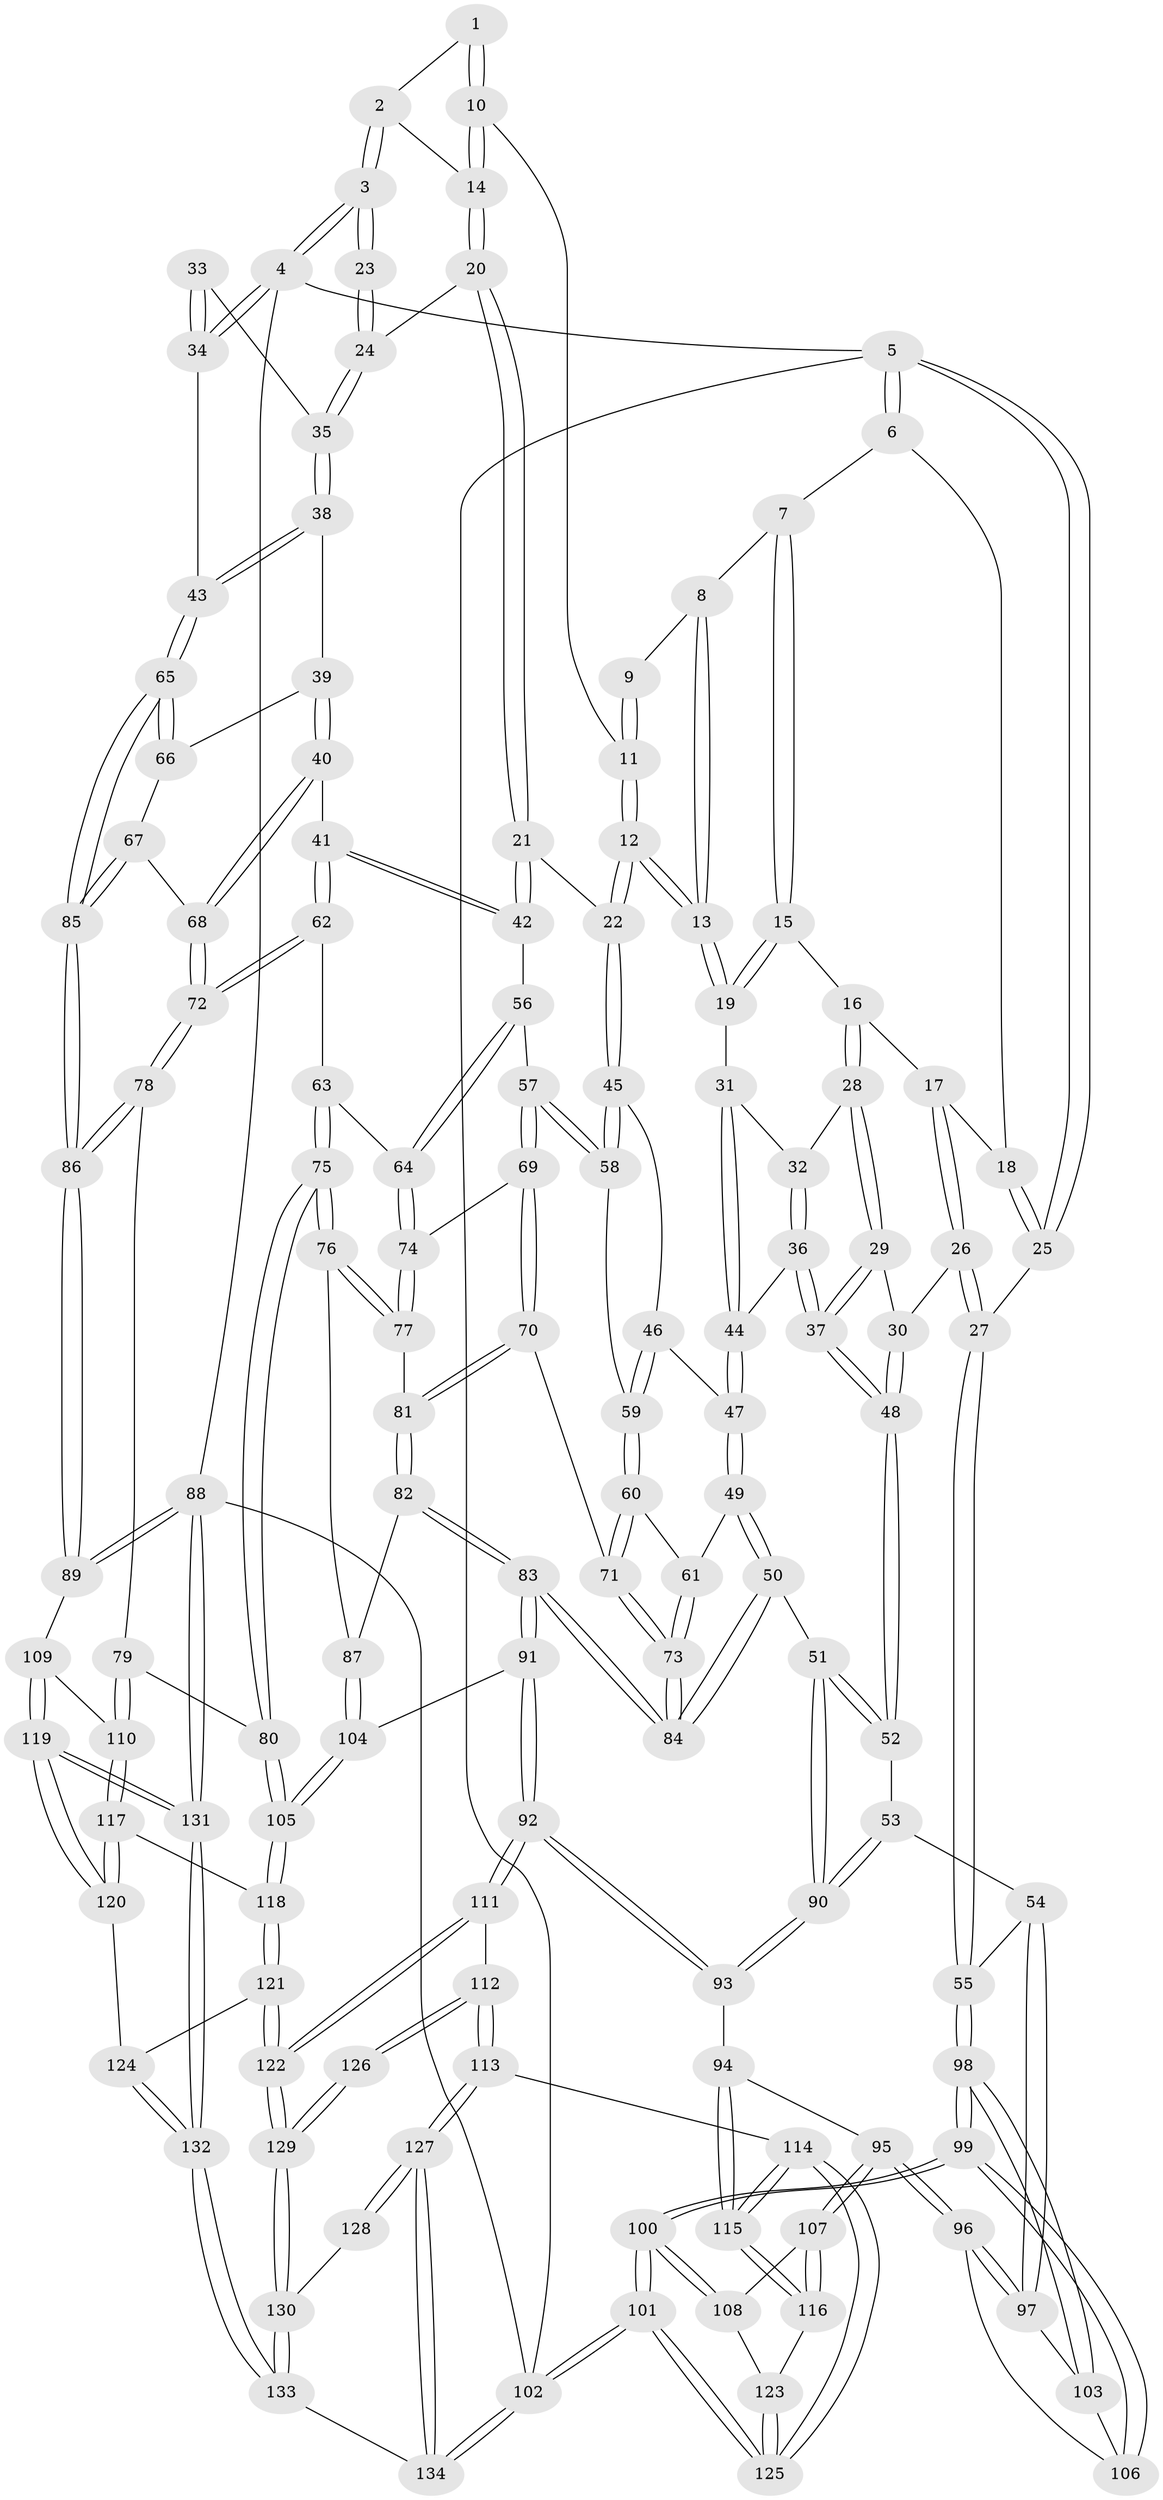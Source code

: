 // coarse degree distribution, {3: 0.3888888888888889, 5: 0.09259259259259259, 4: 0.46296296296296297, 2: 0.037037037037037035, 6: 0.018518518518518517}
// Generated by graph-tools (version 1.1) at 2025/38/03/04/25 23:38:28]
// undirected, 134 vertices, 332 edges
graph export_dot {
  node [color=gray90,style=filled];
  1 [pos="+0.611450568675749+0"];
  2 [pos="+0.9666624930581109+0"];
  3 [pos="+1+0"];
  4 [pos="+1+0"];
  5 [pos="+0+0"];
  6 [pos="+0.35769741033212904+0"];
  7 [pos="+0.3955006106474485+0"];
  8 [pos="+0.509312998750502+0"];
  9 [pos="+0.5510899835570213+0"];
  10 [pos="+0.6918910359251056+0.04143319383423211"];
  11 [pos="+0.6074242215627538+0.07849730282811057"];
  12 [pos="+0.5533455562547852+0.21078740118728762"];
  13 [pos="+0.5427387816229168+0.2071236757128818"];
  14 [pos="+0.7511895792672413+0.09620566543513545"];
  15 [pos="+0.38135462330434844+0.13676663916739693"];
  16 [pos="+0.27066303464152425+0.15995655604644746"];
  17 [pos="+0.2136774129123341+0.13359078024923002"];
  18 [pos="+0.18836503164422122+0.11087991676398606"];
  19 [pos="+0.45301412151721276+0.1971508510627835"];
  20 [pos="+0.7700939743008157+0.18460757806441902"];
  21 [pos="+0.6789308115686249+0.24934915000637667"];
  22 [pos="+0.6134292468319525+0.2562788330412817"];
  23 [pos="+0.9244521757620289+0.10040719947058409"];
  24 [pos="+0.8046903409346837+0.18553163493619537"];
  25 [pos="+0+0"];
  26 [pos="+0.10072092495982451+0.31484121847864643"];
  27 [pos="+0+0.3840856584765817"];
  28 [pos="+0.25152025924542937+0.25802406878810824"];
  29 [pos="+0.21823626276996017+0.295525032135314"];
  30 [pos="+0.17089384377421865+0.31340200687987224"];
  31 [pos="+0.40613332197643964+0.2784430196291037"];
  32 [pos="+0.29002854452985594+0.2845024902084747"];
  33 [pos="+0.9899669861372026+0.2533576905204533"];
  34 [pos="+1+0.28263462149471896"];
  35 [pos="+0.8991900673003594+0.2786066456849055"];
  36 [pos="+0.3207804751082441+0.35877682836300706"];
  37 [pos="+0.2896400452028597+0.3787707544694629"];
  38 [pos="+0.9001246928364675+0.3555254259318724"];
  39 [pos="+0.8869850352148848+0.4075317645438186"];
  40 [pos="+0.8572300871447882+0.42689766692874825"];
  41 [pos="+0.8496898165327259+0.43061827305674005"];
  42 [pos="+0.7846610100966888+0.40540890504440114"];
  43 [pos="+1+0.2834908674248031"];
  44 [pos="+0.38508440243276254+0.34870732454513215"];
  45 [pos="+0.5796195204500056+0.37211603212386984"];
  46 [pos="+0.4598711405122647+0.38311551780326486"];
  47 [pos="+0.3927162612687709+0.3629571178346643"];
  48 [pos="+0.25757528122756757+0.44570233124785336"];
  49 [pos="+0.38620381985082736+0.49818983948930307"];
  50 [pos="+0.34974993056526243+0.5439008968688223"];
  51 [pos="+0.34361160135085506+0.5461774854955811"];
  52 [pos="+0.2540926846762766+0.469308132715648"];
  53 [pos="+0.0502170198784872+0.49332159237267215"];
  54 [pos="+0.02655140353444323+0.49075539838808063"];
  55 [pos="+0+0.4152883321045899"];
  56 [pos="+0.7346025400728811+0.44582929583222686"];
  57 [pos="+0.598002274552937+0.44529045677281576"];
  58 [pos="+0.5801563369987519+0.3877439359983799"];
  59 [pos="+0.4495482667130144+0.46772525738627774"];
  60 [pos="+0.44009593276109377+0.4779985310162682"];
  61 [pos="+0.43760280814086694+0.4793518739009313"];
  62 [pos="+0.8414097848285376+0.491831940708619"];
  63 [pos="+0.7864025421123221+0.5296189914207284"];
  64 [pos="+0.7193126580981163+0.5137840631177508"];
  65 [pos="+1+0.4054376426871225"];
  66 [pos="+0.8916376182002359+0.40896390347598205"];
  67 [pos="+1+0.5221960982359362"];
  68 [pos="+0.947249521267551+0.525982435749014"];
  69 [pos="+0.5969401380561837+0.4719768564306404"];
  70 [pos="+0.5850058225551305+0.49642012446319106"];
  71 [pos="+0.5708831071938081+0.5078099948195166"];
  72 [pos="+0.8771063001396544+0.5674784113773114"];
  73 [pos="+0.5356755306063514+0.5555822695533689"];
  74 [pos="+0.7013080973170699+0.5275232572440163"];
  75 [pos="+0.7480153224848982+0.6568186172041524"];
  76 [pos="+0.7271399216750706+0.6467483437610663"];
  77 [pos="+0.7007401240162249+0.5536225731565033"];
  78 [pos="+0.8879345053524966+0.6691752089932305"];
  79 [pos="+0.8418586081034823+0.7038192365614513"];
  80 [pos="+0.8013137422373847+0.7079626669626324"];
  81 [pos="+0.6239455190730903+0.5654054204039912"];
  82 [pos="+0.6298643325204578+0.6051268846665776"];
  83 [pos="+0.5196370258677163+0.6411003322679467"];
  84 [pos="+0.506772646293691+0.6100506139849677"];
  85 [pos="+1+0.6062280698537146"];
  86 [pos="+1+0.6388045299433252"];
  87 [pos="+0.6924801202506151+0.6472219228755688"];
  88 [pos="+1+1"];
  89 [pos="+1+0.6824982031331048"];
  90 [pos="+0.2926533853281151+0.6707678621037121"];
  91 [pos="+0.5233092898945906+0.7518770160104938"];
  92 [pos="+0.5112540856468403+0.7673274421522439"];
  93 [pos="+0.2917204482998165+0.6800224811893576"];
  94 [pos="+0.2657040861360724+0.7117401858943915"];
  95 [pos="+0.17238520255871248+0.7359124237805615"];
  96 [pos="+0.14334753434565178+0.7253283030924458"];
  97 [pos="+0.1194631489092015+0.6924060602398269"];
  98 [pos="+0+0.7016845958387903"];
  99 [pos="+0+1"];
  100 [pos="+0+1"];
  101 [pos="+0+1"];
  102 [pos="+0+1"];
  103 [pos="+0+0.7061578059772898"];
  104 [pos="+0.5365346313791052+0.7494311878651116"];
  105 [pos="+0.746072154168968+0.7881335255863904"];
  106 [pos="+0.1175819886637014+0.7387393188395915"];
  107 [pos="+0.16594403914736133+0.7730416958295188"];
  108 [pos="+0.1139133162327554+0.8520661675402341"];
  109 [pos="+0.9241736627569787+0.8236119291202065"];
  110 [pos="+0.8855747488457343+0.781406528194114"];
  111 [pos="+0.5108448547057194+0.7717291612036049"];
  112 [pos="+0.46354753954884187+0.8621851945211507"];
  113 [pos="+0.3963815289993078+0.952057168720017"];
  114 [pos="+0.34454136386998674+0.9166056870826855"];
  115 [pos="+0.31462853470182733+0.885556566586465"];
  116 [pos="+0.19913096958274262+0.8884181550170339"];
  117 [pos="+0.8410185740934426+0.87785079139725"];
  118 [pos="+0.741554178969749+0.8259568517095035"];
  119 [pos="+0.9622736113164982+0.9810200227730685"];
  120 [pos="+0.88490010624794+0.94744444138324"];
  121 [pos="+0.7139327131254314+0.8871160207206873"];
  122 [pos="+0.6679368083922663+0.9139906996772013"];
  123 [pos="+0.196420620973414+0.8905912611961169"];
  124 [pos="+0.7837743394243929+0.9459350687730981"];
  125 [pos="+0.10868242531712233+1"];
  126 [pos="+0.5832901382552295+0.9263675652100093"];
  127 [pos="+0.39856582377789407+0.9648165216280018"];
  128 [pos="+0.5511162090921434+0.9429255421992749"];
  129 [pos="+0.6546846209873897+0.9410523117764777"];
  130 [pos="+0.6410730003384306+1"];
  131 [pos="+1+1"];
  132 [pos="+0.7058869568380299+1"];
  133 [pos="+0.6046945480970822+1"];
  134 [pos="+0.4269120612940255+1"];
  1 -- 2;
  1 -- 10;
  1 -- 10;
  2 -- 3;
  2 -- 3;
  2 -- 14;
  3 -- 4;
  3 -- 4;
  3 -- 23;
  3 -- 23;
  4 -- 5;
  4 -- 34;
  4 -- 34;
  4 -- 88;
  5 -- 6;
  5 -- 6;
  5 -- 25;
  5 -- 25;
  5 -- 102;
  6 -- 7;
  6 -- 18;
  7 -- 8;
  7 -- 15;
  7 -- 15;
  8 -- 9;
  8 -- 13;
  8 -- 13;
  9 -- 11;
  9 -- 11;
  10 -- 11;
  10 -- 14;
  10 -- 14;
  11 -- 12;
  11 -- 12;
  12 -- 13;
  12 -- 13;
  12 -- 22;
  12 -- 22;
  13 -- 19;
  13 -- 19;
  14 -- 20;
  14 -- 20;
  15 -- 16;
  15 -- 19;
  15 -- 19;
  16 -- 17;
  16 -- 28;
  16 -- 28;
  17 -- 18;
  17 -- 26;
  17 -- 26;
  18 -- 25;
  18 -- 25;
  19 -- 31;
  20 -- 21;
  20 -- 21;
  20 -- 24;
  21 -- 22;
  21 -- 42;
  21 -- 42;
  22 -- 45;
  22 -- 45;
  23 -- 24;
  23 -- 24;
  24 -- 35;
  24 -- 35;
  25 -- 27;
  26 -- 27;
  26 -- 27;
  26 -- 30;
  27 -- 55;
  27 -- 55;
  28 -- 29;
  28 -- 29;
  28 -- 32;
  29 -- 30;
  29 -- 37;
  29 -- 37;
  30 -- 48;
  30 -- 48;
  31 -- 32;
  31 -- 44;
  31 -- 44;
  32 -- 36;
  32 -- 36;
  33 -- 34;
  33 -- 34;
  33 -- 35;
  34 -- 43;
  35 -- 38;
  35 -- 38;
  36 -- 37;
  36 -- 37;
  36 -- 44;
  37 -- 48;
  37 -- 48;
  38 -- 39;
  38 -- 43;
  38 -- 43;
  39 -- 40;
  39 -- 40;
  39 -- 66;
  40 -- 41;
  40 -- 68;
  40 -- 68;
  41 -- 42;
  41 -- 42;
  41 -- 62;
  41 -- 62;
  42 -- 56;
  43 -- 65;
  43 -- 65;
  44 -- 47;
  44 -- 47;
  45 -- 46;
  45 -- 58;
  45 -- 58;
  46 -- 47;
  46 -- 59;
  46 -- 59;
  47 -- 49;
  47 -- 49;
  48 -- 52;
  48 -- 52;
  49 -- 50;
  49 -- 50;
  49 -- 61;
  50 -- 51;
  50 -- 84;
  50 -- 84;
  51 -- 52;
  51 -- 52;
  51 -- 90;
  51 -- 90;
  52 -- 53;
  53 -- 54;
  53 -- 90;
  53 -- 90;
  54 -- 55;
  54 -- 97;
  54 -- 97;
  55 -- 98;
  55 -- 98;
  56 -- 57;
  56 -- 64;
  56 -- 64;
  57 -- 58;
  57 -- 58;
  57 -- 69;
  57 -- 69;
  58 -- 59;
  59 -- 60;
  59 -- 60;
  60 -- 61;
  60 -- 71;
  60 -- 71;
  61 -- 73;
  61 -- 73;
  62 -- 63;
  62 -- 72;
  62 -- 72;
  63 -- 64;
  63 -- 75;
  63 -- 75;
  64 -- 74;
  64 -- 74;
  65 -- 66;
  65 -- 66;
  65 -- 85;
  65 -- 85;
  66 -- 67;
  67 -- 68;
  67 -- 85;
  67 -- 85;
  68 -- 72;
  68 -- 72;
  69 -- 70;
  69 -- 70;
  69 -- 74;
  70 -- 71;
  70 -- 81;
  70 -- 81;
  71 -- 73;
  71 -- 73;
  72 -- 78;
  72 -- 78;
  73 -- 84;
  73 -- 84;
  74 -- 77;
  74 -- 77;
  75 -- 76;
  75 -- 76;
  75 -- 80;
  75 -- 80;
  76 -- 77;
  76 -- 77;
  76 -- 87;
  77 -- 81;
  78 -- 79;
  78 -- 86;
  78 -- 86;
  79 -- 80;
  79 -- 110;
  79 -- 110;
  80 -- 105;
  80 -- 105;
  81 -- 82;
  81 -- 82;
  82 -- 83;
  82 -- 83;
  82 -- 87;
  83 -- 84;
  83 -- 84;
  83 -- 91;
  83 -- 91;
  85 -- 86;
  85 -- 86;
  86 -- 89;
  86 -- 89;
  87 -- 104;
  87 -- 104;
  88 -- 89;
  88 -- 89;
  88 -- 131;
  88 -- 131;
  88 -- 102;
  89 -- 109;
  90 -- 93;
  90 -- 93;
  91 -- 92;
  91 -- 92;
  91 -- 104;
  92 -- 93;
  92 -- 93;
  92 -- 111;
  92 -- 111;
  93 -- 94;
  94 -- 95;
  94 -- 115;
  94 -- 115;
  95 -- 96;
  95 -- 96;
  95 -- 107;
  95 -- 107;
  96 -- 97;
  96 -- 97;
  96 -- 106;
  97 -- 103;
  98 -- 99;
  98 -- 99;
  98 -- 103;
  98 -- 103;
  99 -- 100;
  99 -- 100;
  99 -- 106;
  99 -- 106;
  100 -- 101;
  100 -- 101;
  100 -- 108;
  100 -- 108;
  101 -- 102;
  101 -- 102;
  101 -- 125;
  101 -- 125;
  102 -- 134;
  102 -- 134;
  103 -- 106;
  104 -- 105;
  104 -- 105;
  105 -- 118;
  105 -- 118;
  107 -- 108;
  107 -- 116;
  107 -- 116;
  108 -- 123;
  109 -- 110;
  109 -- 119;
  109 -- 119;
  110 -- 117;
  110 -- 117;
  111 -- 112;
  111 -- 122;
  111 -- 122;
  112 -- 113;
  112 -- 113;
  112 -- 126;
  112 -- 126;
  113 -- 114;
  113 -- 127;
  113 -- 127;
  114 -- 115;
  114 -- 115;
  114 -- 125;
  114 -- 125;
  115 -- 116;
  115 -- 116;
  116 -- 123;
  117 -- 118;
  117 -- 120;
  117 -- 120;
  118 -- 121;
  118 -- 121;
  119 -- 120;
  119 -- 120;
  119 -- 131;
  119 -- 131;
  120 -- 124;
  121 -- 122;
  121 -- 122;
  121 -- 124;
  122 -- 129;
  122 -- 129;
  123 -- 125;
  123 -- 125;
  124 -- 132;
  124 -- 132;
  126 -- 129;
  126 -- 129;
  127 -- 128;
  127 -- 128;
  127 -- 134;
  127 -- 134;
  128 -- 130;
  129 -- 130;
  129 -- 130;
  130 -- 133;
  130 -- 133;
  131 -- 132;
  131 -- 132;
  132 -- 133;
  132 -- 133;
  133 -- 134;
}

